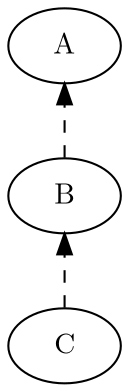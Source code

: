 digraph subclassingSubtyping {
	rankdir=BT
	margin=0
	A [fontname=LMRoman10]
	B [fontname=LMRoman10]
	C [fontname=LMRoman10]
	B -> A [style=dashed]
	C -> B [style=dashed]
}
